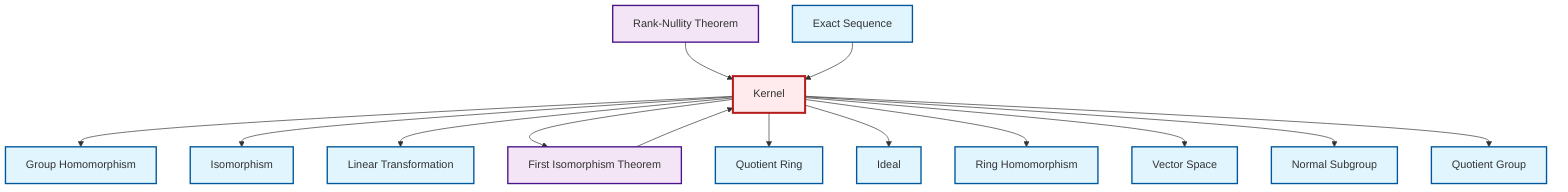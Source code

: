 graph TD
    classDef definition fill:#e1f5fe,stroke:#01579b,stroke-width:2px
    classDef theorem fill:#f3e5f5,stroke:#4a148c,stroke-width:2px
    classDef axiom fill:#fff3e0,stroke:#e65100,stroke-width:2px
    classDef example fill:#e8f5e9,stroke:#1b5e20,stroke-width:2px
    classDef current fill:#ffebee,stroke:#b71c1c,stroke-width:3px
    def-kernel["Kernel"]:::definition
    def-quotient-group["Quotient Group"]:::definition
    thm-rank-nullity["Rank-Nullity Theorem"]:::theorem
    def-exact-sequence["Exact Sequence"]:::definition
    def-isomorphism["Isomorphism"]:::definition
    def-vector-space["Vector Space"]:::definition
    def-normal-subgroup["Normal Subgroup"]:::definition
    def-ideal["Ideal"]:::definition
    def-ring-homomorphism["Ring Homomorphism"]:::definition
    def-homomorphism["Group Homomorphism"]:::definition
    def-linear-transformation["Linear Transformation"]:::definition
    def-quotient-ring["Quotient Ring"]:::definition
    thm-first-isomorphism["First Isomorphism Theorem"]:::theorem
    def-kernel --> def-homomorphism
    thm-first-isomorphism --> def-kernel
    def-kernel --> def-isomorphism
    def-kernel --> def-linear-transformation
    thm-rank-nullity --> def-kernel
    def-exact-sequence --> def-kernel
    def-kernel --> thm-first-isomorphism
    def-kernel --> def-quotient-ring
    def-kernel --> def-ideal
    def-kernel --> def-ring-homomorphism
    def-kernel --> def-vector-space
    def-kernel --> def-normal-subgroup
    def-kernel --> def-quotient-group
    class def-kernel current